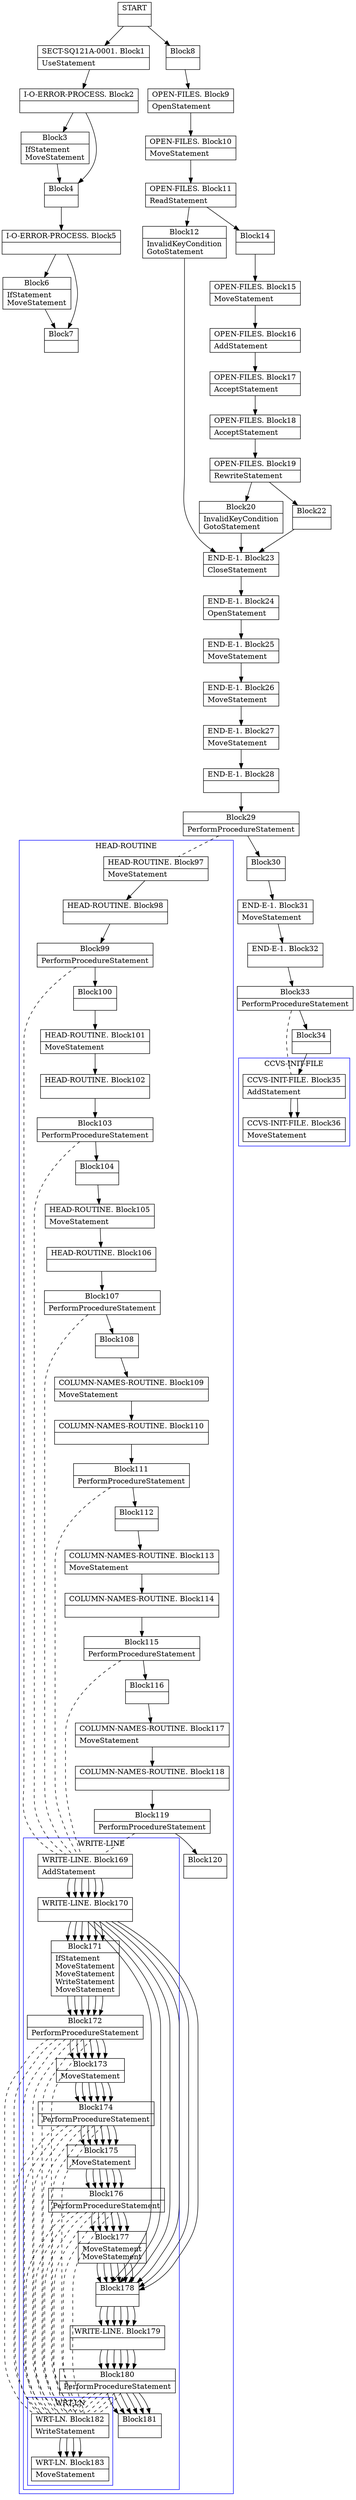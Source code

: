 digraph Cfg {
compound=true;
node [
shape = "record"
]

edge [
arrowtail = "empty"
]
Block0 [
label = "{START|}"
]
Block1 [
label = "{SECT-SQ121A-0001. Block1|UseStatement\l}"
]
Block2 [
label = "{I-O-ERROR-PROCESS. Block2|}"
]
Block3 [
label = "{Block3|IfStatement\lMoveStatement\l}"
]
Block4 [
label = "{Block4|}"
]
Block5 [
label = "{I-O-ERROR-PROCESS. Block5|}"
]
Block6 [
label = "{Block6|IfStatement\lMoveStatement\l}"
]
Block7 [
label = "{Block7|}"
]
Block8 [
label = "{Block8|}"
]
Block9 [
label = "{OPEN-FILES. Block9|OpenStatement\l}"
]
Block10 [
label = "{OPEN-FILES. Block10|MoveStatement\l}"
]
Block11 [
label = "{OPEN-FILES. Block11|ReadStatement\l}"
]
Block12 [
label = "{Block12|InvalidKeyCondition\lGotoStatement\l}"
]
Block23 [
label = "{END-E-1. Block23|CloseStatement\l}"
]
Block24 [
label = "{END-E-1. Block24|OpenStatement\l}"
]
Block25 [
label = "{END-E-1. Block25|MoveStatement\l}"
]
Block26 [
label = "{END-E-1. Block26|MoveStatement\l}"
]
Block27 [
label = "{END-E-1. Block27|MoveStatement\l}"
]
Block28 [
label = "{END-E-1. Block28|}"
]
Block29 [
label = "{Block29|PerformProcedureStatement\l}"
]
subgraph cluster_1{
color = blue;
label = "HEAD-ROUTINE";
Block97 [
label = "{HEAD-ROUTINE. Block97|MoveStatement\l}"
]
Block98 [
label = "{HEAD-ROUTINE. Block98|}"
]
Block99 [
label = "{Block99|PerformProcedureStatement\l}"
]
subgraph cluster_8{
color = blue;
label = "WRITE-LINE";
Block169 [
label = "{WRITE-LINE. Block169|AddStatement\l}"
]
Block170 [
label = "{WRITE-LINE. Block170|}"
]
Block171 [
label = "{Block171|IfStatement\lMoveStatement\lMoveStatement\lWriteStatement\lMoveStatement\l}"
]
Block172 [
label = "{Block172|PerformProcedureStatement\l}"
]
subgraph cluster_21{
color = blue;
label = "WRT-LN";
Block182 [
label = "{WRT-LN. Block182|WriteStatement\l}"
]
Block183 [
label = "{WRT-LN. Block183|MoveStatement\l}"
]
Block182 -> Block183

}
Block172 -> Block182 [style=dashed, arrowhead=none]

Block173 [
label = "{Block173|MoveStatement\l}"
]
Block174 [
label = "{Block174|PerformProcedureStatement\l}"
]
subgraph cluster_22{
color = blue;
label = "WRT-LN";
Block182 [
label = "{WRT-LN. Block182|WriteStatement\l}"
]
Block183 [
label = "{WRT-LN. Block183|MoveStatement\l}"
]
Block182 -> Block183

}
Block174 -> Block182 [style=dashed, arrowhead=none]

Block175 [
label = "{Block175|MoveStatement\l}"
]
Block176 [
label = "{Block176|PerformProcedureStatement\l}"
]
subgraph cluster_23{
color = blue;
label = "WRT-LN";
Block182 [
label = "{WRT-LN. Block182|WriteStatement\l}"
]
Block183 [
label = "{WRT-LN. Block183|MoveStatement\l}"
]
Block182 -> Block183

}
Block176 -> Block182 [style=dashed, arrowhead=none]

Block177 [
label = "{Block177|MoveStatement\lMoveStatement\l}"
]
Block178 [
label = "{Block178|}"
]
Block179 [
label = "{WRITE-LINE. Block179|}"
]
Block180 [
label = "{Block180|PerformProcedureStatement\l}"
]
subgraph cluster_24{
color = blue;
label = "WRT-LN";
Block182 [
label = "{WRT-LN. Block182|WriteStatement\l}"
]
Block183 [
label = "{WRT-LN. Block183|MoveStatement\l}"
]
Block182 -> Block183

}
Block180 -> Block182 [style=dashed, arrowhead=none]

Block181 [
label = "{Block181|}"
]
Block169 -> Block170
Block170 -> Block171
Block170 -> Block178
Block171 -> Block172
Block172 -> Block173
Block173 -> Block174
Block174 -> Block175
Block175 -> Block176
Block176 -> Block177
Block177 -> Block178
Block178 -> Block179
Block179 -> Block180
Block180 -> Block181

}
Block99 -> Block169 [style=dashed, arrowhead=none]

Block100 [
label = "{Block100|}"
]
Block101 [
label = "{HEAD-ROUTINE. Block101|MoveStatement\l}"
]
Block102 [
label = "{HEAD-ROUTINE. Block102|}"
]
Block103 [
label = "{Block103|PerformProcedureStatement\l}"
]
subgraph cluster_9{
color = blue;
label = "WRITE-LINE";
Block169 [
label = "{WRITE-LINE. Block169|AddStatement\l}"
]
Block170 [
label = "{WRITE-LINE. Block170|}"
]
Block171 [
label = "{Block171|IfStatement\lMoveStatement\lMoveStatement\lWriteStatement\lMoveStatement\l}"
]
Block172 [
label = "{Block172|PerformProcedureStatement\l}"
]
Block172 -> Block182 [style=dashed, arrowhead=none]

Block173 [
label = "{Block173|MoveStatement\l}"
]
Block174 [
label = "{Block174|PerformProcedureStatement\l}"
]
Block174 -> Block182 [style=dashed, arrowhead=none]

Block175 [
label = "{Block175|MoveStatement\l}"
]
Block176 [
label = "{Block176|PerformProcedureStatement\l}"
]
Block176 -> Block182 [style=dashed, arrowhead=none]

Block177 [
label = "{Block177|MoveStatement\lMoveStatement\l}"
]
Block178 [
label = "{Block178|}"
]
Block179 [
label = "{WRITE-LINE. Block179|}"
]
Block180 [
label = "{Block180|PerformProcedureStatement\l}"
]
Block180 -> Block182 [style=dashed, arrowhead=none]

Block181 [
label = "{Block181|}"
]
Block169 -> Block170
Block170 -> Block171
Block170 -> Block178
Block171 -> Block172
Block172 -> Block173
Block173 -> Block174
Block174 -> Block175
Block175 -> Block176
Block176 -> Block177
Block177 -> Block178
Block178 -> Block179
Block179 -> Block180
Block180 -> Block181

}
Block103 -> Block169 [style=dashed, arrowhead=none]

Block104 [
label = "{Block104|}"
]
Block105 [
label = "{HEAD-ROUTINE. Block105|MoveStatement\l}"
]
Block106 [
label = "{HEAD-ROUTINE. Block106|}"
]
Block107 [
label = "{Block107|PerformProcedureStatement\l}"
]
subgraph cluster_10{
color = blue;
label = "WRITE-LINE";
Block169 [
label = "{WRITE-LINE. Block169|AddStatement\l}"
]
Block170 [
label = "{WRITE-LINE. Block170|}"
]
Block171 [
label = "{Block171|IfStatement\lMoveStatement\lMoveStatement\lWriteStatement\lMoveStatement\l}"
]
Block172 [
label = "{Block172|PerformProcedureStatement\l}"
]
Block172 -> Block182 [style=dashed, arrowhead=none]

Block173 [
label = "{Block173|MoveStatement\l}"
]
Block174 [
label = "{Block174|PerformProcedureStatement\l}"
]
Block174 -> Block182 [style=dashed, arrowhead=none]

Block175 [
label = "{Block175|MoveStatement\l}"
]
Block176 [
label = "{Block176|PerformProcedureStatement\l}"
]
Block176 -> Block182 [style=dashed, arrowhead=none]

Block177 [
label = "{Block177|MoveStatement\lMoveStatement\l}"
]
Block178 [
label = "{Block178|}"
]
Block179 [
label = "{WRITE-LINE. Block179|}"
]
Block180 [
label = "{Block180|PerformProcedureStatement\l}"
]
Block180 -> Block182 [style=dashed, arrowhead=none]

Block181 [
label = "{Block181|}"
]
Block169 -> Block170
Block170 -> Block171
Block170 -> Block178
Block171 -> Block172
Block172 -> Block173
Block173 -> Block174
Block174 -> Block175
Block175 -> Block176
Block176 -> Block177
Block177 -> Block178
Block178 -> Block179
Block179 -> Block180
Block180 -> Block181

}
Block107 -> Block169 [style=dashed, arrowhead=none]

Block108 [
label = "{Block108|}"
]
Block109 [
label = "{COLUMN-NAMES-ROUTINE. Block109|MoveStatement\l}"
]
Block110 [
label = "{COLUMN-NAMES-ROUTINE. Block110|}"
]
Block111 [
label = "{Block111|PerformProcedureStatement\l}"
]
subgraph cluster_11{
color = blue;
label = "WRITE-LINE";
Block169 [
label = "{WRITE-LINE. Block169|AddStatement\l}"
]
Block170 [
label = "{WRITE-LINE. Block170|}"
]
Block171 [
label = "{Block171|IfStatement\lMoveStatement\lMoveStatement\lWriteStatement\lMoveStatement\l}"
]
Block172 [
label = "{Block172|PerformProcedureStatement\l}"
]
Block172 -> Block182 [style=dashed, arrowhead=none]

Block173 [
label = "{Block173|MoveStatement\l}"
]
Block174 [
label = "{Block174|PerformProcedureStatement\l}"
]
Block174 -> Block182 [style=dashed, arrowhead=none]

Block175 [
label = "{Block175|MoveStatement\l}"
]
Block176 [
label = "{Block176|PerformProcedureStatement\l}"
]
Block176 -> Block182 [style=dashed, arrowhead=none]

Block177 [
label = "{Block177|MoveStatement\lMoveStatement\l}"
]
Block178 [
label = "{Block178|}"
]
Block179 [
label = "{WRITE-LINE. Block179|}"
]
Block180 [
label = "{Block180|PerformProcedureStatement\l}"
]
Block180 -> Block182 [style=dashed, arrowhead=none]

Block181 [
label = "{Block181|}"
]
Block169 -> Block170
Block170 -> Block171
Block170 -> Block178
Block171 -> Block172
Block172 -> Block173
Block173 -> Block174
Block174 -> Block175
Block175 -> Block176
Block176 -> Block177
Block177 -> Block178
Block178 -> Block179
Block179 -> Block180
Block180 -> Block181

}
Block111 -> Block169 [style=dashed, arrowhead=none]

Block112 [
label = "{Block112|}"
]
Block113 [
label = "{COLUMN-NAMES-ROUTINE. Block113|MoveStatement\l}"
]
Block114 [
label = "{COLUMN-NAMES-ROUTINE. Block114|}"
]
Block115 [
label = "{Block115|PerformProcedureStatement\l}"
]
subgraph cluster_12{
color = blue;
label = "WRITE-LINE";
Block169 [
label = "{WRITE-LINE. Block169|AddStatement\l}"
]
Block170 [
label = "{WRITE-LINE. Block170|}"
]
Block171 [
label = "{Block171|IfStatement\lMoveStatement\lMoveStatement\lWriteStatement\lMoveStatement\l}"
]
Block172 [
label = "{Block172|PerformProcedureStatement\l}"
]
Block172 -> Block182 [style=dashed, arrowhead=none]

Block173 [
label = "{Block173|MoveStatement\l}"
]
Block174 [
label = "{Block174|PerformProcedureStatement\l}"
]
Block174 -> Block182 [style=dashed, arrowhead=none]

Block175 [
label = "{Block175|MoveStatement\l}"
]
Block176 [
label = "{Block176|PerformProcedureStatement\l}"
]
Block176 -> Block182 [style=dashed, arrowhead=none]

Block177 [
label = "{Block177|MoveStatement\lMoveStatement\l}"
]
Block178 [
label = "{Block178|}"
]
Block179 [
label = "{WRITE-LINE. Block179|}"
]
Block180 [
label = "{Block180|PerformProcedureStatement\l}"
]
Block180 -> Block182 [style=dashed, arrowhead=none]

Block181 [
label = "{Block181|}"
]
Block169 -> Block170
Block170 -> Block171
Block170 -> Block178
Block171 -> Block172
Block172 -> Block173
Block173 -> Block174
Block174 -> Block175
Block175 -> Block176
Block176 -> Block177
Block177 -> Block178
Block178 -> Block179
Block179 -> Block180
Block180 -> Block181

}
Block115 -> Block169 [style=dashed, arrowhead=none]

Block116 [
label = "{Block116|}"
]
Block117 [
label = "{COLUMN-NAMES-ROUTINE. Block117|MoveStatement\l}"
]
Block118 [
label = "{COLUMN-NAMES-ROUTINE. Block118|}"
]
Block119 [
label = "{Block119|PerformProcedureStatement\l}"
]
subgraph cluster_13{
color = blue;
label = "WRITE-LINE";
Block169 [
label = "{WRITE-LINE. Block169|AddStatement\l}"
]
Block170 [
label = "{WRITE-LINE. Block170|}"
]
Block171 [
label = "{Block171|IfStatement\lMoveStatement\lMoveStatement\lWriteStatement\lMoveStatement\l}"
]
Block172 [
label = "{Block172|PerformProcedureStatement\l}"
]
Block172 -> Block182 [style=dashed, arrowhead=none]

Block173 [
label = "{Block173|MoveStatement\l}"
]
Block174 [
label = "{Block174|PerformProcedureStatement\l}"
]
Block174 -> Block182 [style=dashed, arrowhead=none]

Block175 [
label = "{Block175|MoveStatement\l}"
]
Block176 [
label = "{Block176|PerformProcedureStatement\l}"
]
Block176 -> Block182 [style=dashed, arrowhead=none]

Block177 [
label = "{Block177|MoveStatement\lMoveStatement\l}"
]
Block178 [
label = "{Block178|}"
]
Block179 [
label = "{WRITE-LINE. Block179|}"
]
Block180 [
label = "{Block180|PerformProcedureStatement\l}"
]
Block180 -> Block182 [style=dashed, arrowhead=none]

Block181 [
label = "{Block181|}"
]
Block169 -> Block170
Block170 -> Block171
Block170 -> Block178
Block171 -> Block172
Block172 -> Block173
Block173 -> Block174
Block174 -> Block175
Block175 -> Block176
Block176 -> Block177
Block177 -> Block178
Block178 -> Block179
Block179 -> Block180
Block180 -> Block181

}
Block119 -> Block169 [style=dashed, arrowhead=none]

Block120 [
label = "{Block120|}"
]
Block97 -> Block98
Block98 -> Block99
Block99 -> Block100
Block100 -> Block101
Block101 -> Block102
Block102 -> Block103
Block103 -> Block104
Block104 -> Block105
Block105 -> Block106
Block106 -> Block107
Block107 -> Block108
Block108 -> Block109
Block109 -> Block110
Block110 -> Block111
Block111 -> Block112
Block112 -> Block113
Block113 -> Block114
Block114 -> Block115
Block115 -> Block116
Block116 -> Block117
Block117 -> Block118
Block118 -> Block119
Block119 -> Block120

}
Block29 -> Block97 [style=dashed, arrowhead=none]

Block30 [
label = "{Block30|}"
]
Block31 [
label = "{END-E-1. Block31|MoveStatement\l}"
]
Block32 [
label = "{END-E-1. Block32|}"
]
Block33 [
label = "{Block33|PerformProcedureStatement\l}"
]
subgraph cluster_2{
color = blue;
label = "CCVS-INIT-FILE";
Block35 [
label = "{CCVS-INIT-FILE. Block35|AddStatement\l}"
]
Block36 [
label = "{CCVS-INIT-FILE. Block36|MoveStatement\l}"
]
Block35 -> Block36

}
Block33 -> Block35 [style=dashed, arrowhead=none]

Block34 [
label = "{Block34|}"
]
Block35 [
label = "{CCVS-INIT-FILE. Block35|AddStatement\l}"
]
Block36 [
label = "{CCVS-INIT-FILE. Block36|MoveStatement\l}"
]
Block14 [
label = "{Block14|}"
]
Block15 [
label = "{OPEN-FILES. Block15|MoveStatement\l}"
]
Block16 [
label = "{OPEN-FILES. Block16|AddStatement\l}"
]
Block17 [
label = "{OPEN-FILES. Block17|AcceptStatement\l}"
]
Block18 [
label = "{OPEN-FILES. Block18|AcceptStatement\l}"
]
Block19 [
label = "{OPEN-FILES. Block19|RewriteStatement\l}"
]
Block20 [
label = "{Block20|InvalidKeyCondition\lGotoStatement\l}"
]
Block22 [
label = "{Block22|}"
]
Block0 -> Block1
Block0 -> Block8
Block1 -> Block2
Block2 -> Block3
Block2 -> Block4
Block3 -> Block4
Block4 -> Block5
Block5 -> Block6
Block5 -> Block7
Block6 -> Block7
Block8 -> Block9
Block9 -> Block10
Block10 -> Block11
Block11 -> Block12
Block11 -> Block14
Block12 -> Block23
Block23 -> Block24
Block24 -> Block25
Block25 -> Block26
Block26 -> Block27
Block27 -> Block28
Block28 -> Block29
Block29 -> Block30
Block30 -> Block31
Block31 -> Block32
Block32 -> Block33
Block33 -> Block34
Block34 -> Block35
Block35 -> Block36
Block14 -> Block15
Block15 -> Block16
Block16 -> Block17
Block17 -> Block18
Block18 -> Block19
Block19 -> Block20
Block19 -> Block22
Block20 -> Block23
Block22 -> Block23

}
